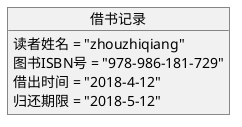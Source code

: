 @startuml

object 借书记录 {
	 	读者姓名 = "zhouzhiqiang"
	 	图书ISBN号 = "978-986-181-729"
	 	借出时间 = "2018-4-12"
	 	归还期限 = "2018-5-12"
}


@enduml